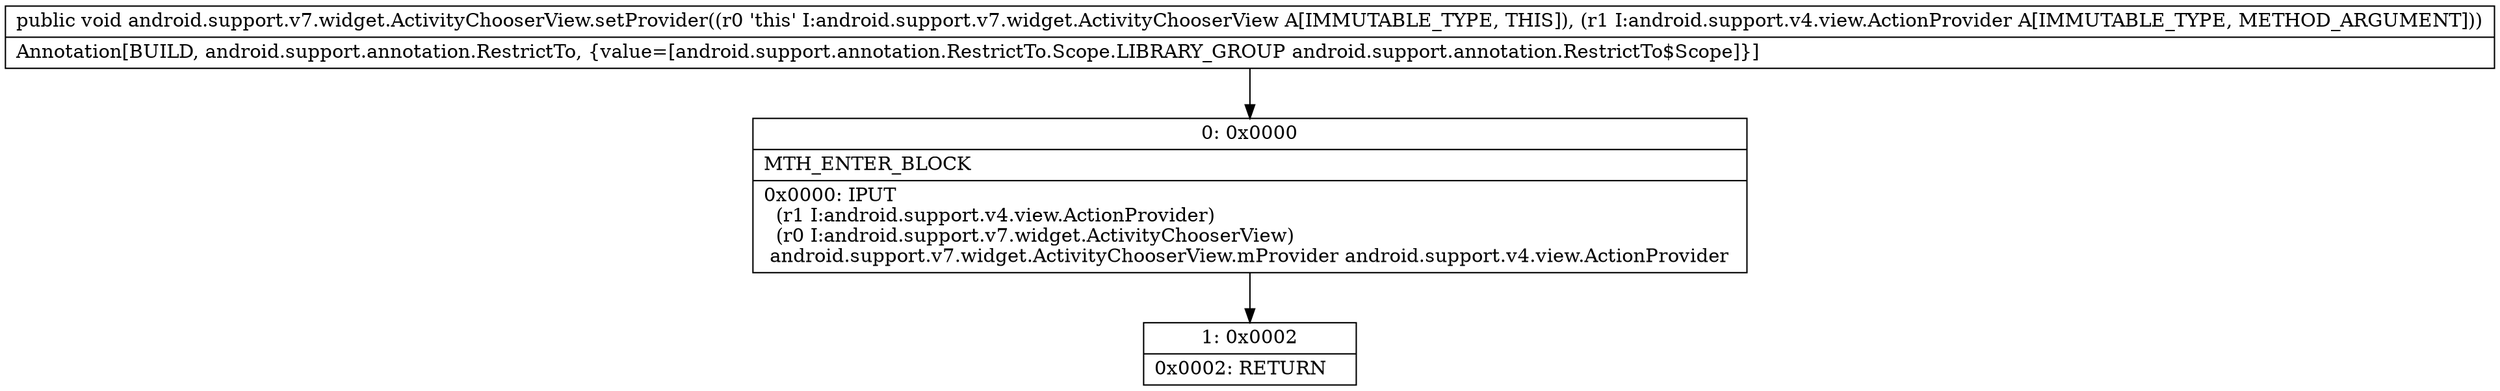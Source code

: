 digraph "CFG forandroid.support.v7.widget.ActivityChooserView.setProvider(Landroid\/support\/v4\/view\/ActionProvider;)V" {
Node_0 [shape=record,label="{0\:\ 0x0000|MTH_ENTER_BLOCK\l|0x0000: IPUT  \l  (r1 I:android.support.v4.view.ActionProvider)\l  (r0 I:android.support.v7.widget.ActivityChooserView)\l android.support.v7.widget.ActivityChooserView.mProvider android.support.v4.view.ActionProvider \l}"];
Node_1 [shape=record,label="{1\:\ 0x0002|0x0002: RETURN   \l}"];
MethodNode[shape=record,label="{public void android.support.v7.widget.ActivityChooserView.setProvider((r0 'this' I:android.support.v7.widget.ActivityChooserView A[IMMUTABLE_TYPE, THIS]), (r1 I:android.support.v4.view.ActionProvider A[IMMUTABLE_TYPE, METHOD_ARGUMENT]))  | Annotation[BUILD, android.support.annotation.RestrictTo, \{value=[android.support.annotation.RestrictTo.Scope.LIBRARY_GROUP android.support.annotation.RestrictTo$Scope]\}]\l}"];
MethodNode -> Node_0;
Node_0 -> Node_1;
}

